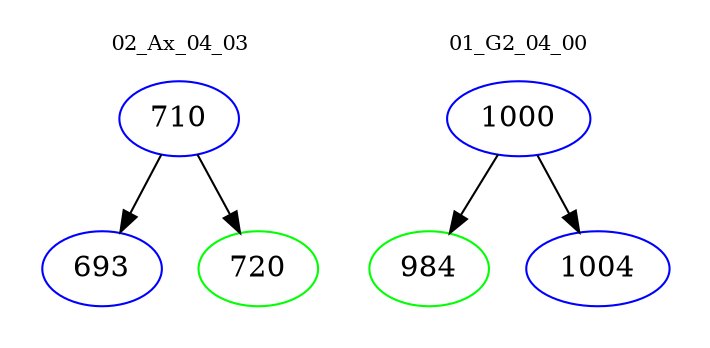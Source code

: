 digraph{
subgraph cluster_0 {
color = white
label = "02_Ax_04_03";
fontsize=10;
T0_710 [label="710", color="blue"]
T0_710 -> T0_693 [color="black"]
T0_693 [label="693", color="blue"]
T0_710 -> T0_720 [color="black"]
T0_720 [label="720", color="green"]
}
subgraph cluster_1 {
color = white
label = "01_G2_04_00";
fontsize=10;
T1_1000 [label="1000", color="blue"]
T1_1000 -> T1_984 [color="black"]
T1_984 [label="984", color="green"]
T1_1000 -> T1_1004 [color="black"]
T1_1004 [label="1004", color="blue"]
}
}
